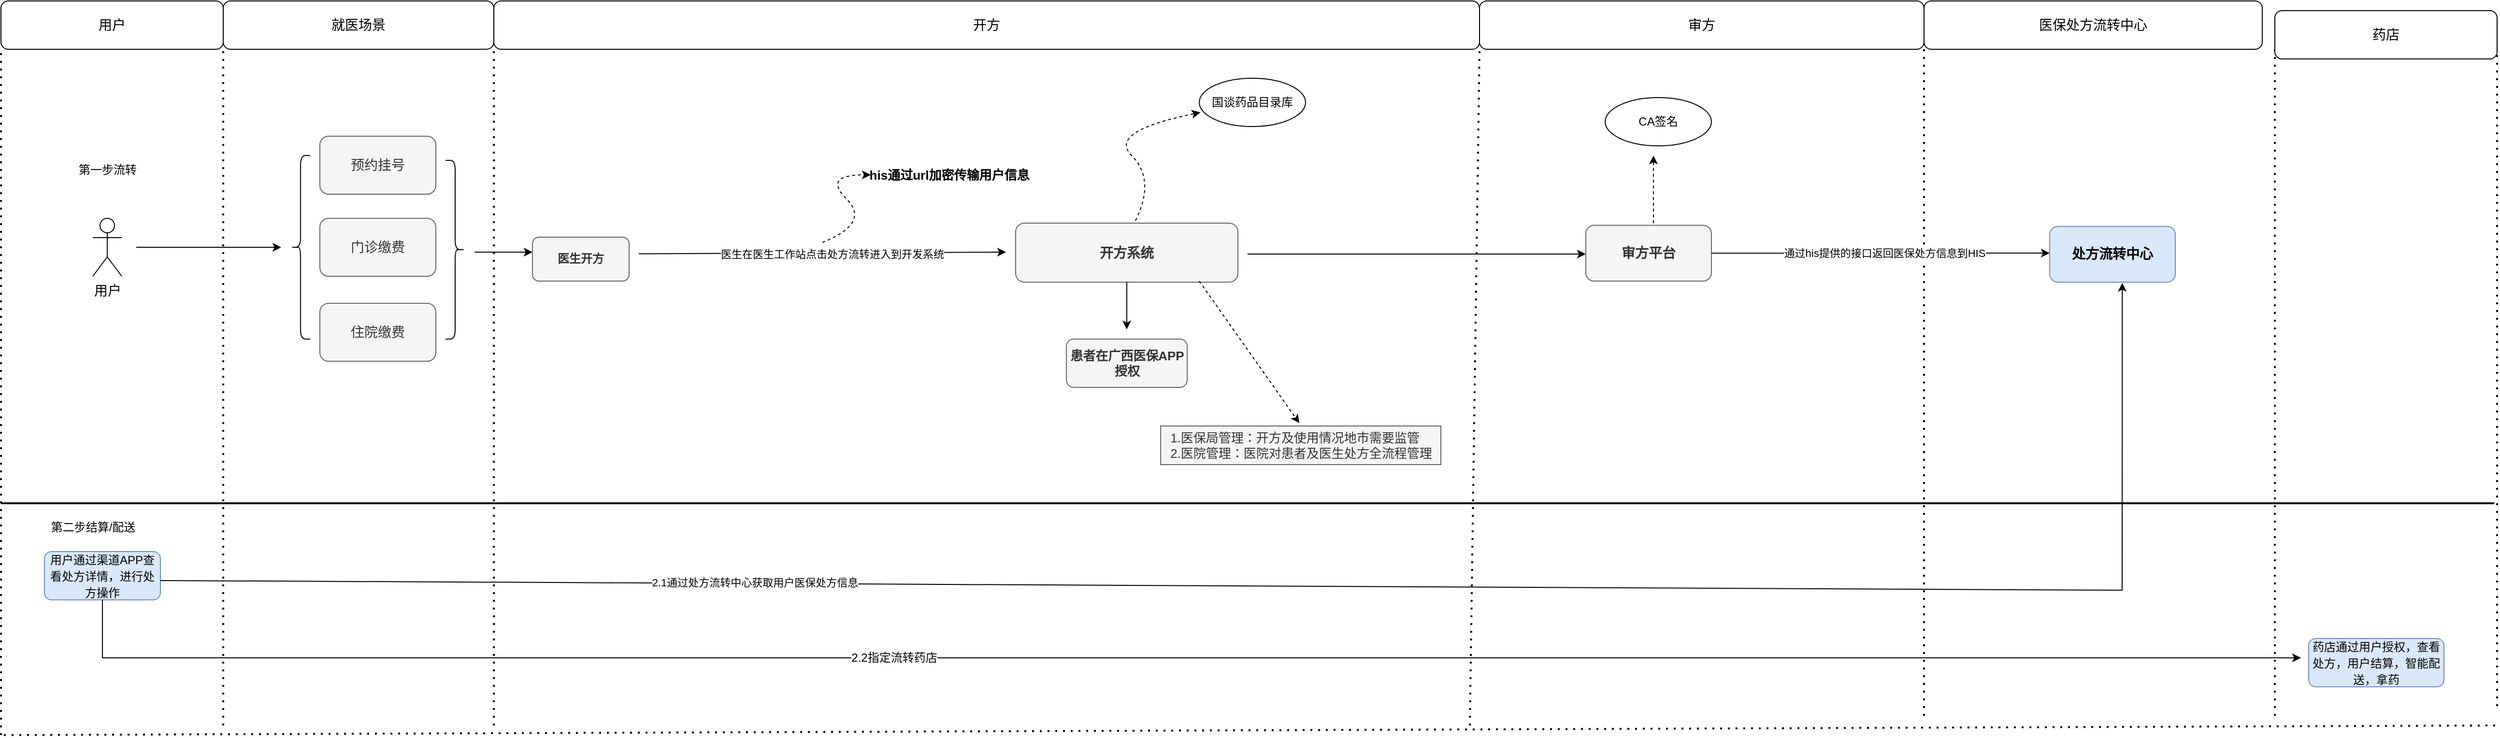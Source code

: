 <mxfile version="20.8.23" type="github">
  <diagram name="Page-1" id="e7e014a7-5840-1c2e-5031-d8a46d1fe8dd">
    <mxGraphModel dx="1050" dy="576" grid="1" gridSize="10" guides="1" tooltips="1" connect="1" arrows="1" fold="1" page="1" pageScale="1" pageWidth="1169" pageHeight="826" background="#ffffff" math="0" shadow="0">
      <root>
        <mxCell id="0" />
        <mxCell id="1" parent="0" />
        <mxCell id="p61Ynkzub3tsG1vKFJLM-1" value="用户" style="shape=umlActor;verticalLabelPosition=bottom;verticalAlign=top;html=1;outlineConnect=0;fontSize=14;" vertex="1" parent="1">
          <mxGeometry x="445" y="325" width="30" height="60" as="geometry" />
        </mxCell>
        <mxCell id="p61Ynkzub3tsG1vKFJLM-2" value="" style="endArrow=none;dashed=1;html=1;dashPattern=1 3;strokeWidth=2;rounded=0;fontSize=14;" edge="1" parent="1">
          <mxGeometry width="50" height="50" relative="1" as="geometry">
            <mxPoint x="580" y="850" as="sourcePoint" />
            <mxPoint x="580" y="130" as="targetPoint" />
          </mxGeometry>
        </mxCell>
        <mxCell id="p61Ynkzub3tsG1vKFJLM-3" value="用户" style="rounded=1;whiteSpace=wrap;html=1;fontSize=14;" vertex="1" parent="1">
          <mxGeometry x="350" y="100" width="230" height="50" as="geometry" />
        </mxCell>
        <mxCell id="p61Ynkzub3tsG1vKFJLM-4" value="就医场景" style="rounded=1;whiteSpace=wrap;html=1;fontSize=14;" vertex="1" parent="1">
          <mxGeometry x="580" y="100" width="280" height="50" as="geometry" />
        </mxCell>
        <mxCell id="p61Ynkzub3tsG1vKFJLM-5" value="预约挂号" style="rounded=1;whiteSpace=wrap;html=1;fontSize=14;fillColor=#f5f5f5;strokeColor=#666666;fontColor=#333333;" vertex="1" parent="1">
          <mxGeometry x="680" y="240" width="120" height="60" as="geometry" />
        </mxCell>
        <mxCell id="p61Ynkzub3tsG1vKFJLM-6" value="门诊缴费" style="rounded=1;whiteSpace=wrap;html=1;fontSize=14;fillColor=#f5f5f5;strokeColor=#666666;fontColor=#333333;" vertex="1" parent="1">
          <mxGeometry x="680" y="325" width="120" height="60" as="geometry" />
        </mxCell>
        <mxCell id="p61Ynkzub3tsG1vKFJLM-7" value="住院缴费" style="rounded=1;whiteSpace=wrap;html=1;fontSize=14;fillColor=#f5f5f5;strokeColor=#666666;fontColor=#333333;" vertex="1" parent="1">
          <mxGeometry x="680" y="413" width="120" height="60" as="geometry" />
        </mxCell>
        <mxCell id="p61Ynkzub3tsG1vKFJLM-8" value="" style="shape=curlyBracket;whiteSpace=wrap;html=1;rounded=1;fontSize=14;" vertex="1" parent="1">
          <mxGeometry x="650" y="260" width="20" height="190" as="geometry" />
        </mxCell>
        <mxCell id="p61Ynkzub3tsG1vKFJLM-9" value="" style="endArrow=classic;html=1;rounded=0;fontSize=14;" edge="1" parent="1">
          <mxGeometry width="50" height="50" relative="1" as="geometry">
            <mxPoint x="490" y="355" as="sourcePoint" />
            <mxPoint x="640" y="355" as="targetPoint" />
          </mxGeometry>
        </mxCell>
        <mxCell id="p61Ynkzub3tsG1vKFJLM-10" value="" style="shape=curlyBracket;whiteSpace=wrap;html=1;rounded=1;flipH=1;fontSize=14;" vertex="1" parent="1">
          <mxGeometry x="810" y="265" width="20" height="185" as="geometry" />
        </mxCell>
        <mxCell id="p61Ynkzub3tsG1vKFJLM-11" value="" style="endArrow=none;dashed=1;html=1;dashPattern=1 3;strokeWidth=2;rounded=0;fontSize=14;entryX=1;entryY=1;entryDx=0;entryDy=0;" edge="1" parent="1" target="p61Ynkzub3tsG1vKFJLM-4">
          <mxGeometry width="50" height="50" relative="1" as="geometry">
            <mxPoint x="860" y="850" as="sourcePoint" />
            <mxPoint x="910" y="150" as="targetPoint" />
          </mxGeometry>
        </mxCell>
        <mxCell id="p61Ynkzub3tsG1vKFJLM-12" value="开方" style="rounded=1;whiteSpace=wrap;html=1;fontSize=14;" vertex="1" parent="1">
          <mxGeometry x="860" y="100" width="1020" height="50" as="geometry" />
        </mxCell>
        <mxCell id="p61Ynkzub3tsG1vKFJLM-13" value="" style="endArrow=none;dashed=1;html=1;dashPattern=1 3;strokeWidth=2;rounded=0;fontSize=14;entryX=1;entryY=1;entryDx=0;entryDy=0;" edge="1" parent="1">
          <mxGeometry width="50" height="50" relative="1" as="geometry">
            <mxPoint x="1870" y="850" as="sourcePoint" />
            <mxPoint x="1880" y="150" as="targetPoint" />
          </mxGeometry>
        </mxCell>
        <mxCell id="p61Ynkzub3tsG1vKFJLM-14" value="" style="endArrow=none;dashed=1;html=1;dashPattern=1 3;strokeWidth=2;rounded=0;fontSize=14;entryX=0;entryY=1;entryDx=0;entryDy=0;" edge="1" parent="1" target="p61Ynkzub3tsG1vKFJLM-3">
          <mxGeometry width="50" height="50" relative="1" as="geometry">
            <mxPoint x="350" y="860" as="sourcePoint" />
            <mxPoint x="130" y="180" as="targetPoint" />
          </mxGeometry>
        </mxCell>
        <mxCell id="p61Ynkzub3tsG1vKFJLM-15" value="" style="endArrow=classic;html=1;rounded=0;fontSize=14;" edge="1" parent="1">
          <mxGeometry width="50" height="50" relative="1" as="geometry">
            <mxPoint x="840" y="360" as="sourcePoint" />
            <mxPoint x="900" y="360" as="targetPoint" />
          </mxGeometry>
        </mxCell>
        <mxCell id="p61Ynkzub3tsG1vKFJLM-16" value="" style="endArrow=classic;html=1;rounded=0;" edge="1" parent="1">
          <mxGeometry width="50" height="50" relative="1" as="geometry">
            <mxPoint x="1010" y="361.75" as="sourcePoint" />
            <mxPoint x="1390" y="360" as="targetPoint" />
          </mxGeometry>
        </mxCell>
        <mxCell id="p61Ynkzub3tsG1vKFJLM-17" value="&lt;font style=&quot;font-size: 13px;&quot;&gt;&lt;b&gt;his通过url加密传输用户信息&lt;/b&gt;&lt;/font&gt;" style="edgeLabel;html=1;align=center;verticalAlign=middle;resizable=0;points=[];fontSize=11;" vertex="1" connectable="0" parent="p61Ynkzub3tsG1vKFJLM-16">
          <mxGeometry x="0.175" y="-1" relative="1" as="geometry">
            <mxPoint x="97" y="-82" as="offset" />
          </mxGeometry>
        </mxCell>
        <mxCell id="p61Ynkzub3tsG1vKFJLM-18" value="&lt;font style=&quot;font-size: 11px;&quot;&gt;医生在医生工作站点击处方流转进入到开发系统&lt;/font&gt;" style="edgeLabel;html=1;align=center;verticalAlign=middle;resizable=0;points=[];fontSize=13;" vertex="1" connectable="0" parent="p61Ynkzub3tsG1vKFJLM-16">
          <mxGeometry x="-0.344" relative="1" as="geometry">
            <mxPoint x="75" as="offset" />
          </mxGeometry>
        </mxCell>
        <mxCell id="p61Ynkzub3tsG1vKFJLM-19" value="第一步流转" style="text;html=1;align=center;verticalAlign=middle;resizable=0;points=[];autosize=1;strokeColor=none;fillColor=none;" vertex="1" parent="1">
          <mxGeometry x="420" y="260" width="80" height="30" as="geometry" />
        </mxCell>
        <mxCell id="p61Ynkzub3tsG1vKFJLM-20" value="&lt;b&gt;医生开方&lt;/b&gt;" style="rounded=1;whiteSpace=wrap;html=1;rotation=0;fillColor=#f5f5f5;fontColor=#333333;strokeColor=#666666;" vertex="1" parent="1">
          <mxGeometry x="900" y="344.5" width="100" height="45.5" as="geometry" />
        </mxCell>
        <mxCell id="p61Ynkzub3tsG1vKFJLM-21" value="第二步结算/配送" style="text;html=1;align=center;verticalAlign=middle;resizable=0;points=[];autosize=1;strokeColor=none;fillColor=none;" vertex="1" parent="1">
          <mxGeometry x="390" y="630" width="110" height="30" as="geometry" />
        </mxCell>
        <mxCell id="p61Ynkzub3tsG1vKFJLM-22" value="&lt;font style=&quot;font-size: 12px;&quot;&gt;用户通过渠道APP查看处方详情，进行处方操作&lt;/font&gt;" style="rounded=1;whiteSpace=wrap;html=1;fontSize=14;fillColor=#dae8fc;strokeColor=#6c8ebf;" vertex="1" parent="1">
          <mxGeometry x="395" y="670" width="120" height="50" as="geometry" />
        </mxCell>
        <mxCell id="p61Ynkzub3tsG1vKFJLM-23" value="" style="endArrow=classic;html=1;rounded=0;strokeWidth=1;fontSize=12;exitX=0.5;exitY=1;exitDx=0;exitDy=0;" edge="1" parent="1" source="p61Ynkzub3tsG1vKFJLM-22">
          <mxGeometry width="50" height="50" relative="1" as="geometry">
            <mxPoint x="625" y="820" as="sourcePoint" />
            <mxPoint x="2730" y="780" as="targetPoint" />
            <Array as="points">
              <mxPoint x="455" y="780" />
            </Array>
          </mxGeometry>
        </mxCell>
        <mxCell id="p61Ynkzub3tsG1vKFJLM-24" value="2.2指定流转药店" style="edgeLabel;html=1;align=center;verticalAlign=middle;resizable=0;points=[];fontSize=12;" vertex="1" connectable="0" parent="p61Ynkzub3tsG1vKFJLM-23">
          <mxGeometry x="-0.124" y="4" relative="1" as="geometry">
            <mxPoint x="-144" y="4" as="offset" />
          </mxGeometry>
        </mxCell>
        <mxCell id="p61Ynkzub3tsG1vKFJLM-25" value="医保处方流转中心" style="rounded=1;whiteSpace=wrap;html=1;fontSize=14;" vertex="1" parent="1">
          <mxGeometry x="2340" y="100" width="350" height="50" as="geometry" />
        </mxCell>
        <mxCell id="p61Ynkzub3tsG1vKFJLM-26" value="" style="endArrow=none;dashed=1;html=1;dashPattern=1 3;strokeWidth=2;rounded=0;fontSize=14;entryX=1;entryY=1;entryDx=0;entryDy=0;" edge="1" parent="1">
          <mxGeometry width="50" height="50" relative="1" as="geometry">
            <mxPoint x="2703" y="840" as="sourcePoint" />
            <mxPoint x="2703" y="150" as="targetPoint" />
          </mxGeometry>
        </mxCell>
        <mxCell id="p61Ynkzub3tsG1vKFJLM-27" value="&lt;font style=&quot;font-size: 12px;&quot;&gt;药店通过用户授权，查看处方，用户结算，智能配送，拿药&lt;/font&gt;" style="rounded=1;whiteSpace=wrap;html=1;fontSize=14;fillColor=#dae8fc;strokeColor=#6c8ebf;" vertex="1" parent="1">
          <mxGeometry x="2738" y="760" width="140" height="50" as="geometry" />
        </mxCell>
        <mxCell id="p61Ynkzub3tsG1vKFJLM-28" value="" style="endArrow=none;dashed=1;html=1;dashPattern=1 3;strokeWidth=2;rounded=0;" edge="1" parent="1">
          <mxGeometry width="50" height="50" relative="1" as="geometry">
            <mxPoint x="353" y="860" as="sourcePoint" />
            <mxPoint x="2933" y="850" as="targetPoint" />
          </mxGeometry>
        </mxCell>
        <mxCell id="p61Ynkzub3tsG1vKFJLM-29" value="审方" style="rounded=1;whiteSpace=wrap;html=1;fontSize=14;" vertex="1" parent="1">
          <mxGeometry x="1880" y="100" width="460" height="50" as="geometry" />
        </mxCell>
        <mxCell id="p61Ynkzub3tsG1vKFJLM-30" value="" style="endArrow=none;dashed=1;html=1;dashPattern=1 3;strokeWidth=2;rounded=0;fontSize=14;entryX=1;entryY=1;entryDx=0;entryDy=0;" edge="1" parent="1">
          <mxGeometry width="50" height="50" relative="1" as="geometry">
            <mxPoint x="2340" y="840" as="sourcePoint" />
            <mxPoint x="2340" y="150" as="targetPoint" />
          </mxGeometry>
        </mxCell>
        <mxCell id="p61Ynkzub3tsG1vKFJLM-31" value="&lt;b&gt;开方系统&lt;/b&gt;" style="rounded=1;whiteSpace=wrap;html=1;fontSize=14;fillColor=#f5f5f5;strokeColor=#666666;direction=south;fontColor=#333333;" vertex="1" parent="1">
          <mxGeometry x="1400" y="330" width="230" height="61.13" as="geometry" />
        </mxCell>
        <mxCell id="p61Ynkzub3tsG1vKFJLM-32" value="国谈药品目录库" style="ellipse;whiteSpace=wrap;html=1;" vertex="1" parent="1">
          <mxGeometry x="1590" y="180" width="110" height="50" as="geometry" />
        </mxCell>
        <mxCell id="p61Ynkzub3tsG1vKFJLM-33" value="" style="curved=1;endArrow=classic;html=1;rounded=0;exitX=-0.043;exitY=0.461;exitDx=0;exitDy=0;exitPerimeter=0;dashed=1;entryX=0.011;entryY=0.708;entryDx=0;entryDy=0;entryPerimeter=0;" edge="1" parent="1" source="p61Ynkzub3tsG1vKFJLM-31" target="p61Ynkzub3tsG1vKFJLM-32">
          <mxGeometry width="50" height="50" relative="1" as="geometry">
            <mxPoint x="1595" y="295" as="sourcePoint" />
            <mxPoint x="1545" y="235" as="targetPoint" />
            <Array as="points">
              <mxPoint x="1545" y="285" />
              <mxPoint x="1495" y="235" />
            </Array>
          </mxGeometry>
        </mxCell>
        <mxCell id="p61Ynkzub3tsG1vKFJLM-34" value="" style="endArrow=classic;html=1;rounded=0;fontSize=13;entryX=0.515;entryY=1;entryDx=0;entryDy=0;entryPerimeter=0;" edge="1" parent="1" target="p61Ynkzub3tsG1vKFJLM-36">
          <mxGeometry width="50" height="50" relative="1" as="geometry">
            <mxPoint x="1640" y="362" as="sourcePoint" />
            <mxPoint x="1980" y="360" as="targetPoint" />
          </mxGeometry>
        </mxCell>
        <mxCell id="p61Ynkzub3tsG1vKFJLM-36" value="&lt;b&gt;审方平台&lt;/b&gt;" style="rounded=1;whiteSpace=wrap;html=1;fontSize=14;fillColor=#f5f5f5;strokeColor=#666666;direction=south;fontColor=#333333;" vertex="1" parent="1">
          <mxGeometry x="1990" y="332.25" width="130" height="57.75" as="geometry" />
        </mxCell>
        <mxCell id="p61Ynkzub3tsG1vKFJLM-37" value="CA签名" style="ellipse;whiteSpace=wrap;html=1;" vertex="1" parent="1">
          <mxGeometry x="2010" y="200" width="110" height="50" as="geometry" />
        </mxCell>
        <mxCell id="p61Ynkzub3tsG1vKFJLM-39" value="" style="endArrow=none;html=1;strokeWidth=2;rounded=0;" edge="1" parent="1">
          <mxGeometry width="50" height="50" relative="1" as="geometry">
            <mxPoint x="350" y="620" as="sourcePoint" />
            <mxPoint x="2930" y="620" as="targetPoint" />
          </mxGeometry>
        </mxCell>
        <mxCell id="p61Ynkzub3tsG1vKFJLM-40" value="药店" style="rounded=1;whiteSpace=wrap;html=1;fontSize=14;" vertex="1" parent="1">
          <mxGeometry x="2703" y="110" width="230" height="50" as="geometry" />
        </mxCell>
        <mxCell id="p61Ynkzub3tsG1vKFJLM-41" value="" style="endArrow=none;dashed=1;html=1;dashPattern=1 3;strokeWidth=2;rounded=0;fontSize=14;entryX=1;entryY=1;entryDx=0;entryDy=0;" edge="1" parent="1">
          <mxGeometry width="50" height="50" relative="1" as="geometry">
            <mxPoint x="2933" y="830" as="sourcePoint" />
            <mxPoint x="2933" y="150" as="targetPoint" />
          </mxGeometry>
        </mxCell>
        <mxCell id="p61Ynkzub3tsG1vKFJLM-42" value="" style="endArrow=classic;html=1;rounded=0;fontSize=13;exitX=0.5;exitY=0;exitDx=0;exitDy=0;" edge="1" parent="1" source="p61Ynkzub3tsG1vKFJLM-36">
          <mxGeometry width="50" height="50" relative="1" as="geometry">
            <mxPoint x="2413" y="440" as="sourcePoint" />
            <mxPoint x="2470" y="361" as="targetPoint" />
          </mxGeometry>
        </mxCell>
        <mxCell id="p61Ynkzub3tsG1vKFJLM-57" value="通过his提供的接口返回医保处方信息到HIS" style="edgeLabel;html=1;align=center;verticalAlign=middle;resizable=0;points=[];fontSize=11;" vertex="1" connectable="0" parent="p61Ynkzub3tsG1vKFJLM-42">
          <mxGeometry x="0.149" y="-1" relative="1" as="geometry">
            <mxPoint x="-22" y="-1" as="offset" />
          </mxGeometry>
        </mxCell>
        <mxCell id="p61Ynkzub3tsG1vKFJLM-44" value="&lt;b&gt;处方流转中心&lt;/b&gt;" style="rounded=1;whiteSpace=wrap;html=1;fontSize=14;fillColor=#dae8fc;strokeColor=#6c8ebf;direction=south;" vertex="1" parent="1">
          <mxGeometry x="2470" y="333.38" width="130" height="57.75" as="geometry" />
        </mxCell>
        <mxCell id="p61Ynkzub3tsG1vKFJLM-45" value="&lt;b&gt;患者在广西医保APP授权&lt;/b&gt;" style="rounded=1;whiteSpace=wrap;html=1;fontSize=13;fillColor=#f5f5f5;strokeColor=#666666;fontColor=#333333;" vertex="1" parent="1">
          <mxGeometry x="1452.5" y="450" width="125" height="50" as="geometry" />
        </mxCell>
        <mxCell id="p61Ynkzub3tsG1vKFJLM-46" value="" style="endArrow=classic;html=1;rounded=0;fontSize=13;exitX=1;exitY=0.5;exitDx=0;exitDy=0;" edge="1" parent="1" source="p61Ynkzub3tsG1vKFJLM-31">
          <mxGeometry width="50" height="50" relative="1" as="geometry">
            <mxPoint x="1470" y="440" as="sourcePoint" />
            <mxPoint x="1515" y="440" as="targetPoint" />
          </mxGeometry>
        </mxCell>
        <mxCell id="p61Ynkzub3tsG1vKFJLM-47" value="" style="curved=1;endArrow=classic;html=1;rounded=0;fontSize=13;dashed=1;" edge="1" parent="1">
          <mxGeometry width="50" height="50" relative="1" as="geometry">
            <mxPoint x="1200" y="350" as="sourcePoint" />
            <mxPoint x="1250" y="280" as="targetPoint" />
            <Array as="points">
              <mxPoint x="1250" y="330" />
              <mxPoint x="1200" y="280" />
            </Array>
          </mxGeometry>
        </mxCell>
        <mxCell id="p61Ynkzub3tsG1vKFJLM-49" value="&lt;div style=&quot;text-align: left;&quot;&gt;&lt;span style=&quot;background-color: initial;&quot;&gt;1.医保局管理：开方及使用情况地市需要监管&lt;/span&gt;&lt;br&gt;&lt;/div&gt;&lt;div style=&quot;text-align: left;&quot;&gt;&lt;span style=&quot;background-color: initial;&quot;&gt;2.医院管理：医院对患者及医生处方全流程管理&lt;/span&gt;&lt;/div&gt;" style="text;html=1;align=center;verticalAlign=middle;resizable=0;points=[];autosize=1;strokeColor=#666666;fillColor=#f5f5f5;fontSize=13;fontColor=#333333;" vertex="1" parent="1">
          <mxGeometry x="1550" y="540" width="290" height="40" as="geometry" />
        </mxCell>
        <mxCell id="p61Ynkzub3tsG1vKFJLM-50" value="" style="endArrow=classic;html=1;rounded=0;fontSize=13;entryX=1.012;entryY=0.422;entryDx=0;entryDy=0;entryPerimeter=0;strokeWidth=1;" edge="1" parent="1" target="p61Ynkzub3tsG1vKFJLM-44">
          <mxGeometry width="50" height="50" relative="1" as="geometry">
            <mxPoint x="515" y="700" as="sourcePoint" />
            <mxPoint x="565" y="650" as="targetPoint" />
            <Array as="points">
              <mxPoint x="2545" y="710" />
            </Array>
          </mxGeometry>
        </mxCell>
        <mxCell id="p61Ynkzub3tsG1vKFJLM-58" value="2.1通过处方流转中心获取用户医保处方信息" style="edgeLabel;html=1;align=center;verticalAlign=middle;resizable=0;points=[];fontSize=11;" vertex="1" connectable="0" parent="p61Ynkzub3tsG1vKFJLM-50">
          <mxGeometry x="-0.631" relative="1" as="geometry">
            <mxPoint x="182" as="offset" />
          </mxGeometry>
        </mxCell>
        <mxCell id="p61Ynkzub3tsG1vKFJLM-53" value="" style="endArrow=classic;html=1;rounded=0;strokeWidth=1;fontSize=11;exitX=0.982;exitY=0.174;exitDx=0;exitDy=0;exitPerimeter=0;entryX=0.495;entryY=-0.075;entryDx=0;entryDy=0;entryPerimeter=0;dashed=1;" edge="1" parent="1" source="p61Ynkzub3tsG1vKFJLM-31" target="p61Ynkzub3tsG1vKFJLM-49">
          <mxGeometry width="50" height="50" relative="1" as="geometry">
            <mxPoint x="1700" y="500" as="sourcePoint" />
            <mxPoint x="1690" y="530" as="targetPoint" />
          </mxGeometry>
        </mxCell>
        <mxCell id="p61Ynkzub3tsG1vKFJLM-56" value="" style="endArrow=classic;html=1;rounded=0;dashed=1;strokeWidth=1;fontSize=11;" edge="1" parent="1">
          <mxGeometry width="50" height="50" relative="1" as="geometry">
            <mxPoint x="2060" y="330" as="sourcePoint" />
            <mxPoint x="2060" y="260" as="targetPoint" />
            <Array as="points">
              <mxPoint x="2060" y="300" />
            </Array>
          </mxGeometry>
        </mxCell>
      </root>
    </mxGraphModel>
  </diagram>
</mxfile>
